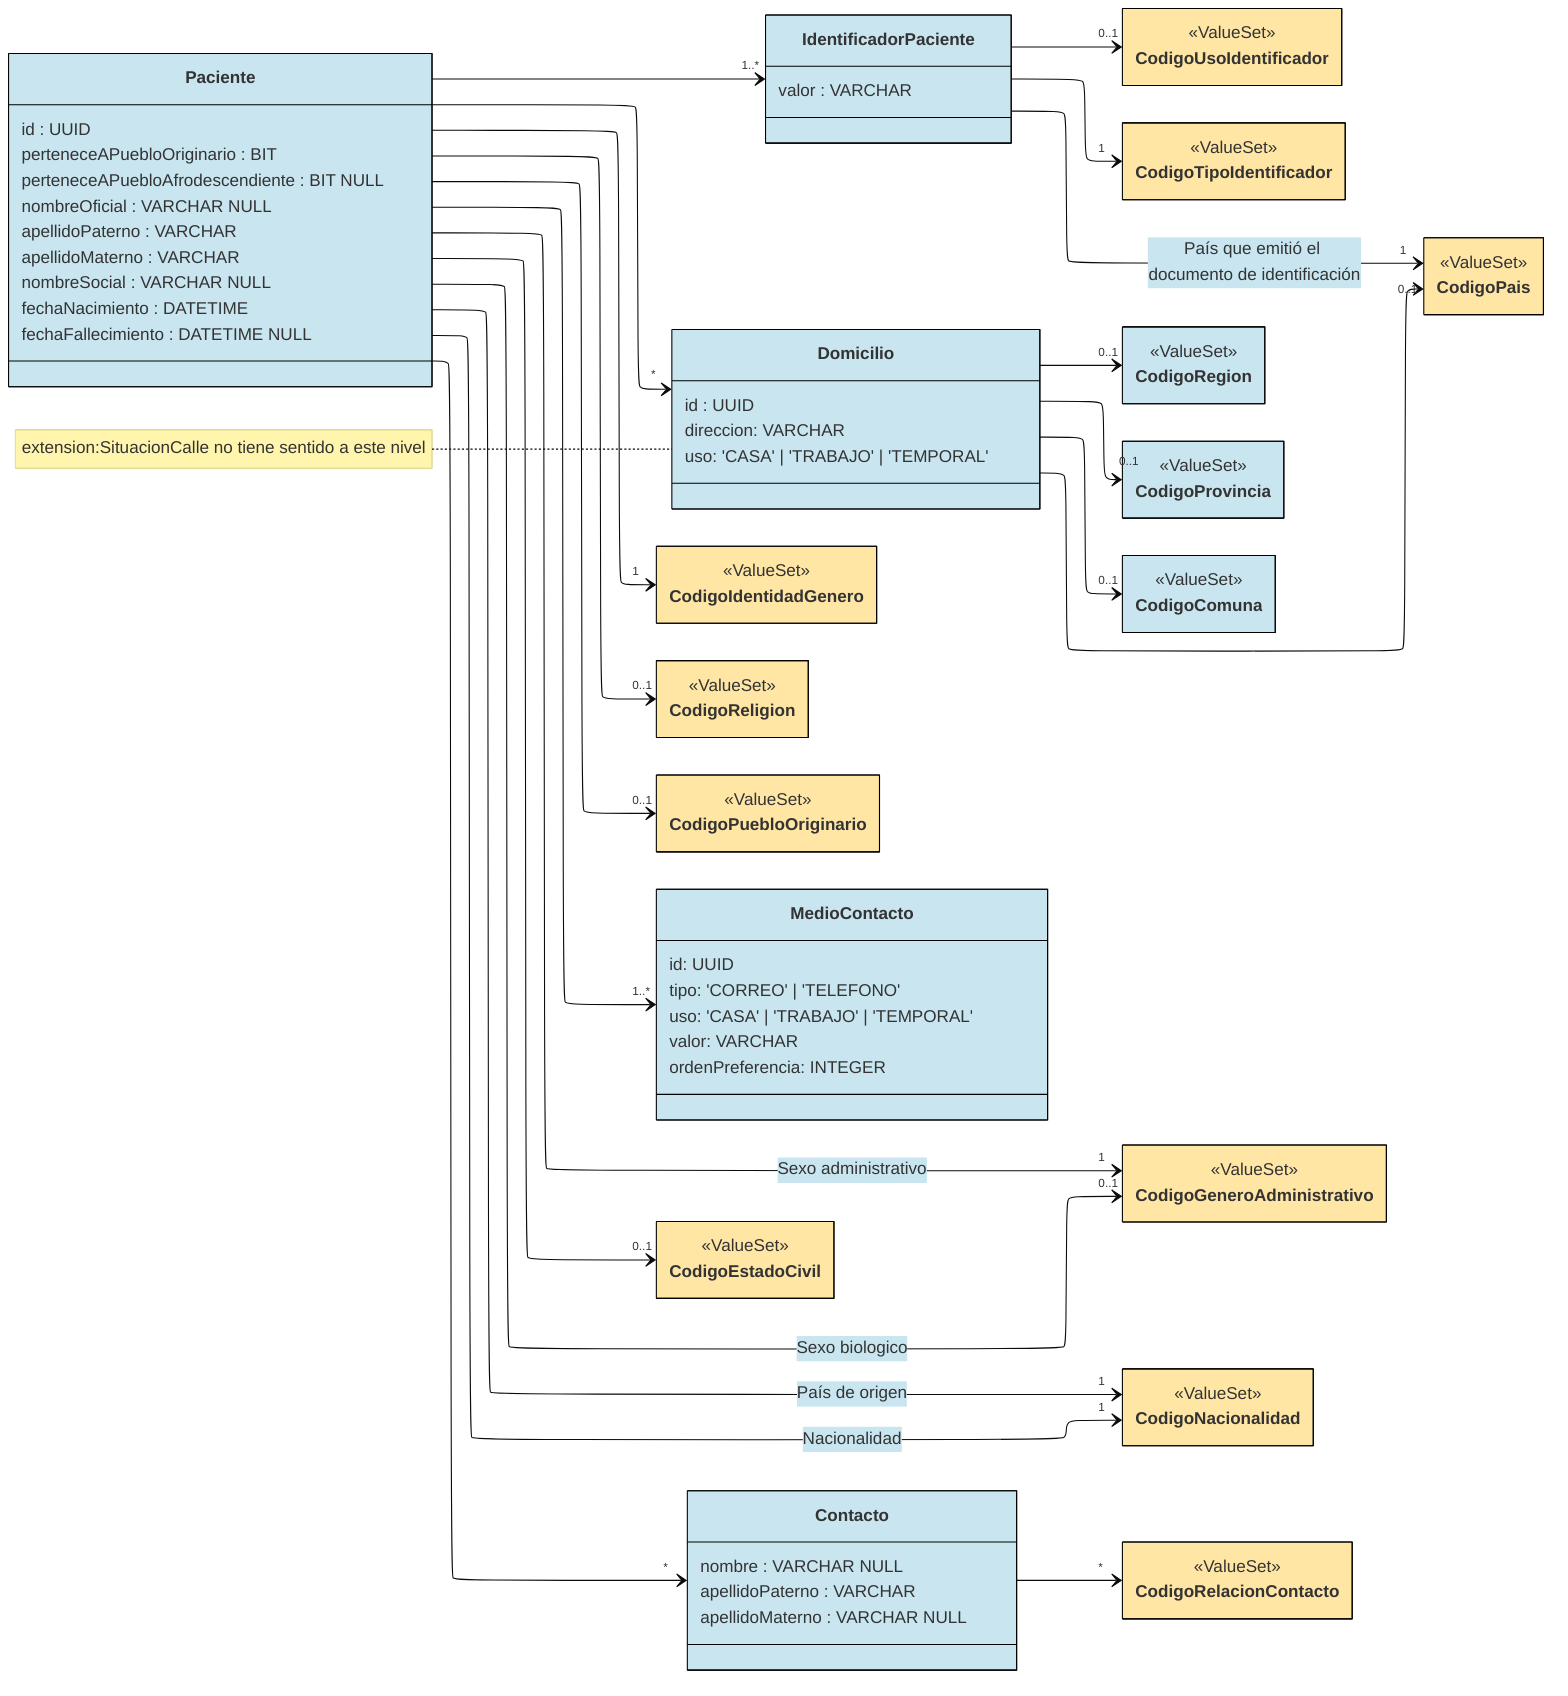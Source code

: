---
config:
  layout: elk
  theme: base
  class:
    hideEmptyMembersBox: true
  themeVariables:
    primaryBorderColor: "#000000"
    primaryColor: "#C9E6F0"
---

classDiagram
direction LR

class Paciente {
  id : UUID

  perteneceAPuebloOriginario : BIT
  perteneceAPuebloAfrodescendiente : BIT NULL

  nombreOficial : VARCHAR NULL
  apellidoPaterno : VARCHAR
  apellidoMaterno : VARCHAR
  
  nombreSocial : VARCHAR NULL

  fechaNacimiento : DATETIME
  fechaFallecimiento : DATETIME NULL

}

class IdentificadorPaciente {
  valor : VARCHAR
}

link IdentificadorPaciente "https://build.fhir.org/ig/Minsal-CL/SIGTEv2-IG/StructureDefinition-PatientLE-definitions.html#Patient.identifier"

Paciente --> "1..*" IdentificadorPaciente

class CodigoUsoIdentificador { <<ValueSet>> }
link CodigoUsoIdentificador "https://hl7.org/fhir/R4/valueset-identifier-use.html"
style CodigoUsoIdentificador fill:#FFE6A5

IdentificadorPaciente --> "0..1" CodigoUsoIdentificador


class CodigoTipoIdentificador { <<ValueSet>> }
link CodigoTipoIdentificador "https://hl7chile.cl/fhir/ig/clcore/1.9.2/ValueSet-VSTipoIdentificador.html"
style CodigoTipoIdentificador fill:#FFE6A5

IdentificadorPaciente --> "1" CodigoTipoIdentificador

class CodigoPais { <<ValueSet>> }
link CodigoPais "https://hl7chile.cl/fhir/ig/clcore/1.9.2/ValueSet-CodPais.html"
style CodigoPais fill:#FFE6A5

IdentificadorPaciente --> "1" CodigoPais: País que emitió el documento de identificación

note for Domicilio "extension:SituacionCalle no tiene sentido a este nivel"
class Domicilio {
  id : UUID
  direccion: VARCHAR
  uso: 'CASA' | 'TRABAJO' | 'TEMPORAL'
}

class CodigoRegion { <<ValueSet>> }

class CodigoProvincia { <<ValueSet>> }
class CodigoComuna { <<ValueSet>> }

Domicilio --> "0..1" CodigoPais
Domicilio --> "0..1" CodigoRegion
Domicilio --> "0..1" CodigoProvincia
Domicilio --> "0..1" CodigoComuna

Paciente --> "*" Domicilio


class CodigoIdentidadGenero { <<ValueSet>> }
link CodigoIdentidadGenero "https://hl7chile.cl/fhir/ig/clcore/1.9.2/ValueSet-VSIdentidaddeGenero.html"
style CodigoIdentidadGenero fill:#FFE6A5


Paciente --> "1" CodigoIdentidadGenero


class CodigoGeneroAdministrativo { <<ValueSet>> }
link CodigoGeneroAdministrativo "https://hl7.org/fhir/R4/valueset-administrative-gender.html"
style CodigoGeneroAdministrativo fill:#FFE6A5


Paciente --> "0..1" CodigoGeneroAdministrativo: Sexo biologico
Paciente --> "1" CodigoGeneroAdministrativo: Sexo administrativo

class CodigoNacionalidad { <<ValueSet>> }
link CodigoNacionalidad "https://hl7chile.cl/fhir/ig/clcore/1.9.2/ValueSet-CodPais.html"
style CodigoNacionalidad fill:#FFE6A5


Paciente --> "1" CodigoNacionalidad: Nacionalidad
Paciente --> "1" CodigoNacionalidad: País de origen


class CodigoReligion { <<ValueSet>> }
link CodigoReligion "https://build.fhir.org/ig/Minsal-CL/SIGTEv2-IG/ValueSet-VSReligion.html"
style CodigoReligion fill:#FFE6A5


Paciente --> "0..1" CodigoReligion

class CodigoPuebloOriginario { <<ValueSet>> }
link CodigoPuebloOriginario "https://build.fhir.org/ig/Minsal-CL/SIGTEv2-IG/ValueSet-PueblosOriginariosVS.html"
style CodigoPuebloOriginario fill:#FFE6A5

Paciente --> "0..1" CodigoPuebloOriginario

class MedioContacto {
  id: UUID
  tipo: 'CORREO' | 'TELEFONO'
  uso: 'CASA' | 'TRABAJO' | 'TEMPORAL'
  valor: VARCHAR
  ordenPreferencia: INTEGER
}

Paciente --> "1..*" MedioContacto

class CodigoEstadoCivil { <<ValueSet>> }
link CodigoEstadoCivil "https://build.fhir.org/ig/Minsal-CL/SIGTEv2-IG/ValueSet-VSEstadoCivil.html"
style CodigoEstadoCivil fill:#FFE6A5

Paciente --> "0..1" CodigoEstadoCivil


class Contacto {
  nombre : VARCHAR NULL
  apellidoPaterno : VARCHAR
  apellidoMaterno : VARCHAR NULL
}

class CodigoRelacionContacto { <<ValueSet>> }
link CodigoRelacionContacto "https://hl7.org/fhir/R4/valueset-patient-contactrelationship.html"
style CodigoRelacionContacto fill:#FFE6A5

Contacto --> "*" CodigoRelacionContacto

Paciente --> "*" Contacto